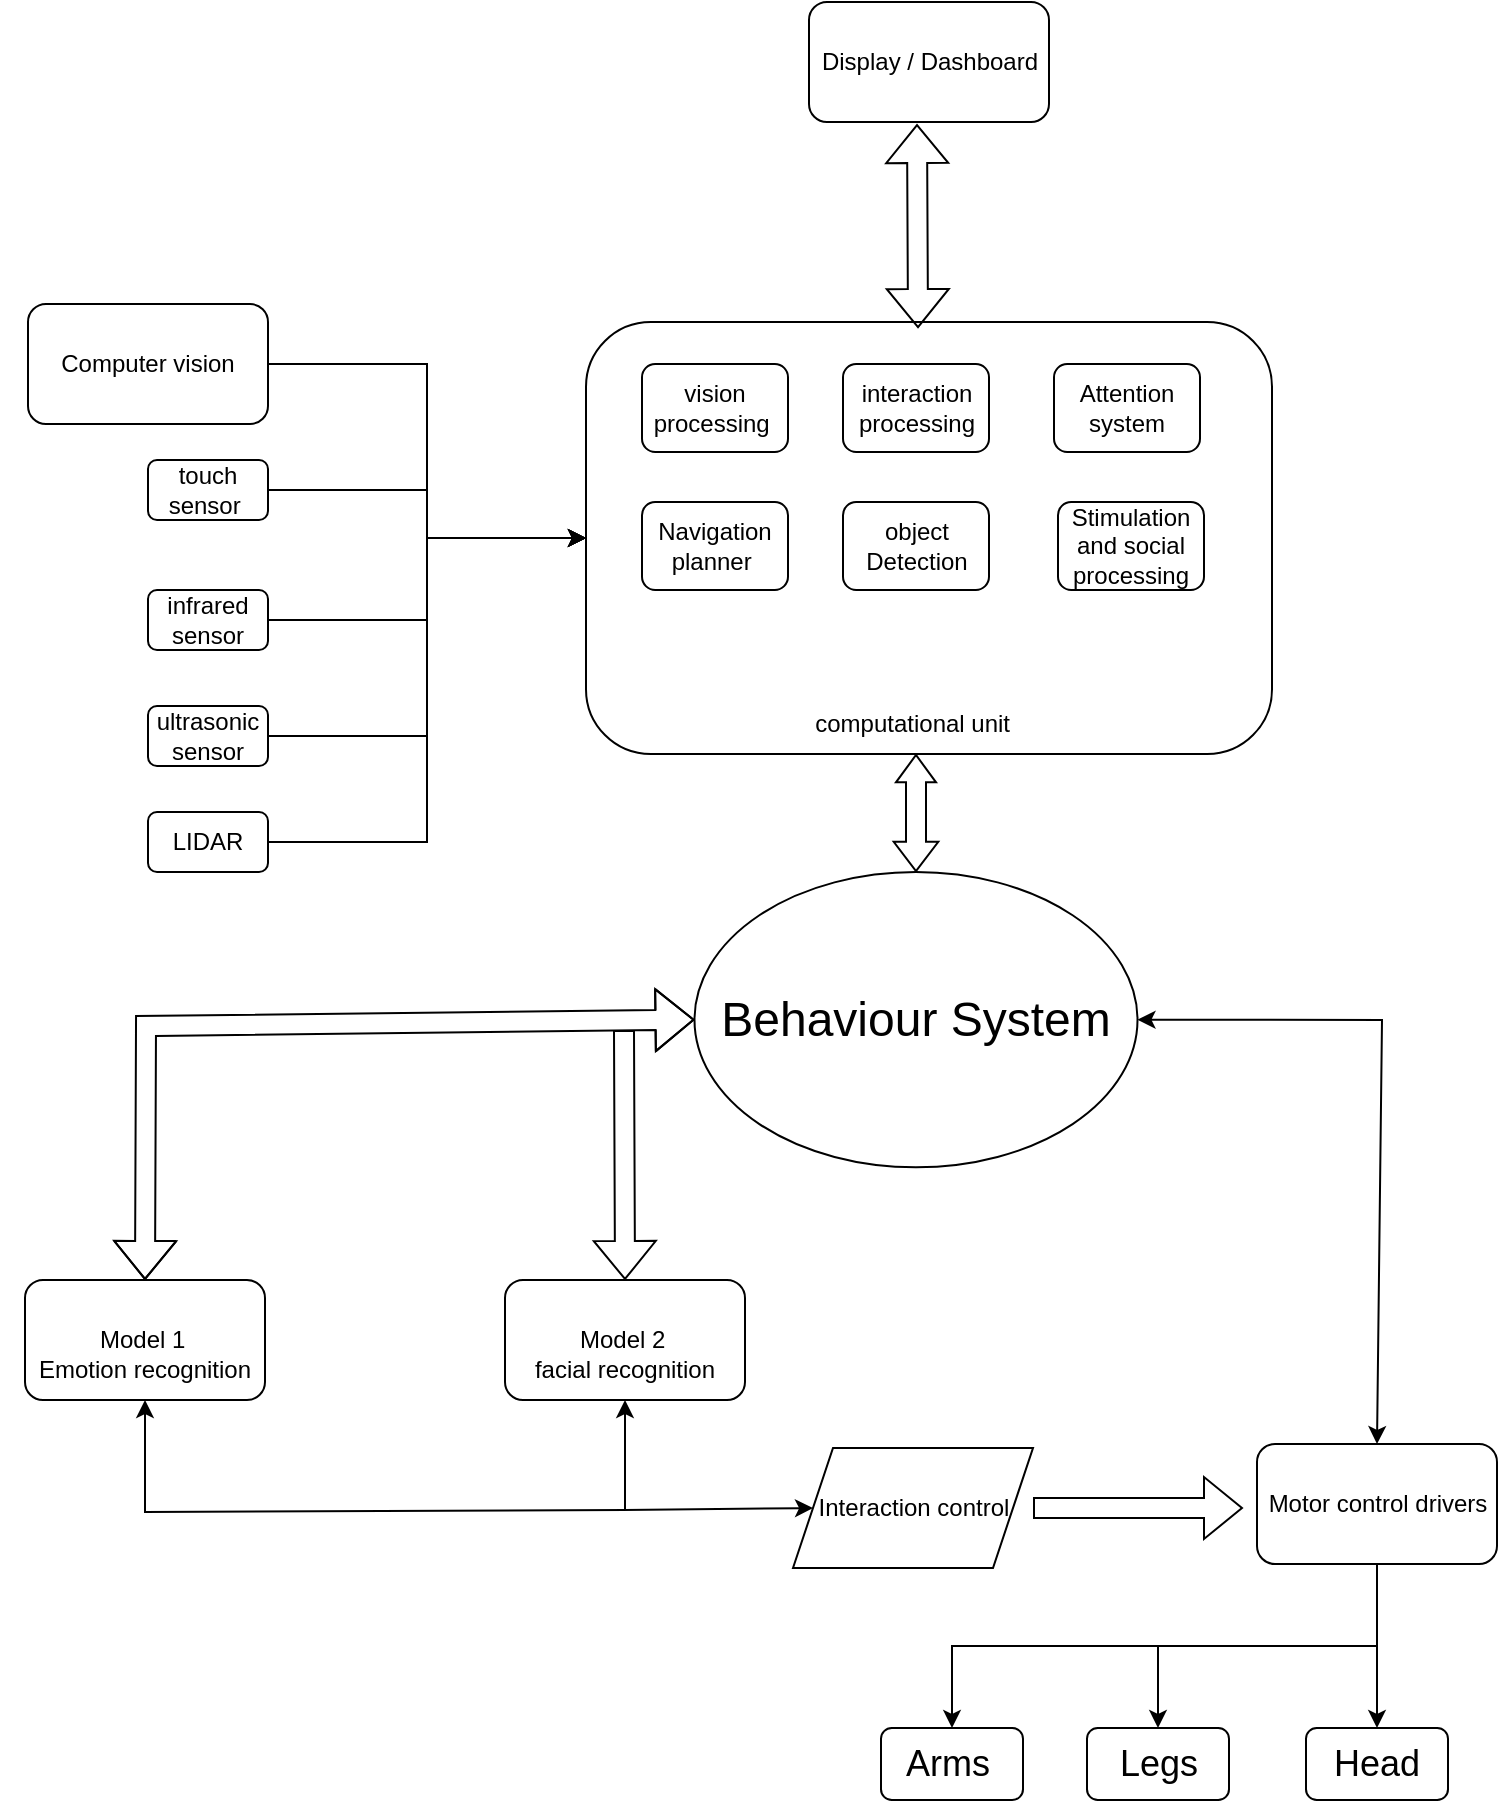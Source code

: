 <mxfile version="23.1.5" type="github">
  <diagram name="Page-1" id="lGvzbbGBWjcPcyGiY2V9">
    <mxGraphModel dx="2391" dy="1054" grid="0" gridSize="10" guides="1" tooltips="1" connect="1" arrows="1" fold="1" page="1" pageScale="1" pageWidth="827" pageHeight="1169" math="0" shadow="0">
      <root>
        <mxCell id="0" />
        <mxCell id="1" parent="0" />
        <mxCell id="dsFqU6F05Ea3vDLlV4PP-17" style="edgeStyle=orthogonalEdgeStyle;rounded=0;orthogonalLoop=1;jettySize=auto;html=1;exitX=1;exitY=0.5;exitDx=0;exitDy=0;" edge="1" parent="1" source="dsFqU6F05Ea3vDLlV4PP-1" target="dsFqU6F05Ea3vDLlV4PP-11">
          <mxGeometry relative="1" as="geometry" />
        </mxCell>
        <mxCell id="dsFqU6F05Ea3vDLlV4PP-1" value="Computer vision" style="rounded=1;whiteSpace=wrap;html=1;" vertex="1" parent="1">
          <mxGeometry x="42" y="264" width="120" height="60" as="geometry" />
        </mxCell>
        <mxCell id="dsFqU6F05Ea3vDLlV4PP-2" value="Model 1&amp;nbsp;" style="rounded=1;whiteSpace=wrap;html=1;" vertex="1" parent="1">
          <mxGeometry x="40.5" y="752" width="120" height="60" as="geometry" />
        </mxCell>
        <mxCell id="dsFqU6F05Ea3vDLlV4PP-4" value="Model 2&amp;nbsp;" style="rounded=1;whiteSpace=wrap;html=1;" vertex="1" parent="1">
          <mxGeometry x="280.5" y="752" width="120" height="60" as="geometry" />
        </mxCell>
        <mxCell id="dsFqU6F05Ea3vDLlV4PP-16" style="edgeStyle=orthogonalEdgeStyle;rounded=0;orthogonalLoop=1;jettySize=auto;html=1;exitX=1;exitY=0.5;exitDx=0;exitDy=0;entryX=0;entryY=0.5;entryDx=0;entryDy=0;" edge="1" parent="1" source="dsFqU6F05Ea3vDLlV4PP-5" target="dsFqU6F05Ea3vDLlV4PP-11">
          <mxGeometry relative="1" as="geometry" />
        </mxCell>
        <mxCell id="dsFqU6F05Ea3vDLlV4PP-5" value="touch sensor&amp;nbsp;" style="rounded=1;whiteSpace=wrap;html=1;" vertex="1" parent="1">
          <mxGeometry x="102" y="342" width="60" height="30" as="geometry" />
        </mxCell>
        <mxCell id="dsFqU6F05Ea3vDLlV4PP-11" value="" style="rounded=1;whiteSpace=wrap;html=1;" vertex="1" parent="1">
          <mxGeometry x="321" y="273" width="343" height="216" as="geometry" />
        </mxCell>
        <mxCell id="dsFqU6F05Ea3vDLlV4PP-15" style="edgeStyle=orthogonalEdgeStyle;rounded=0;orthogonalLoop=1;jettySize=auto;html=1;exitX=1;exitY=0.5;exitDx=0;exitDy=0;" edge="1" parent="1" source="dsFqU6F05Ea3vDLlV4PP-12" target="dsFqU6F05Ea3vDLlV4PP-11">
          <mxGeometry relative="1" as="geometry" />
        </mxCell>
        <mxCell id="dsFqU6F05Ea3vDLlV4PP-12" value="infrared sensor" style="rounded=1;whiteSpace=wrap;html=1;" vertex="1" parent="1">
          <mxGeometry x="102" y="407" width="60" height="30" as="geometry" />
        </mxCell>
        <mxCell id="dsFqU6F05Ea3vDLlV4PP-14" style="edgeStyle=orthogonalEdgeStyle;rounded=0;orthogonalLoop=1;jettySize=auto;html=1;exitX=1;exitY=0.5;exitDx=0;exitDy=0;entryX=0;entryY=0.5;entryDx=0;entryDy=0;" edge="1" parent="1" source="dsFqU6F05Ea3vDLlV4PP-13" target="dsFqU6F05Ea3vDLlV4PP-11">
          <mxGeometry relative="1" as="geometry" />
        </mxCell>
        <mxCell id="dsFqU6F05Ea3vDLlV4PP-13" value="ultrasonic sensor" style="rounded=1;whiteSpace=wrap;html=1;" vertex="1" parent="1">
          <mxGeometry x="102" y="465" width="60" height="30" as="geometry" />
        </mxCell>
        <mxCell id="dsFqU6F05Ea3vDLlV4PP-43" style="edgeStyle=orthogonalEdgeStyle;rounded=0;orthogonalLoop=1;jettySize=auto;html=1;exitX=0.5;exitY=1;exitDx=0;exitDy=0;entryX=0.5;entryY=0;entryDx=0;entryDy=0;" edge="1" parent="1" source="dsFqU6F05Ea3vDLlV4PP-18" target="dsFqU6F05Ea3vDLlV4PP-41">
          <mxGeometry relative="1" as="geometry" />
        </mxCell>
        <mxCell id="dsFqU6F05Ea3vDLlV4PP-44" style="edgeStyle=orthogonalEdgeStyle;rounded=0;orthogonalLoop=1;jettySize=auto;html=1;exitX=0.5;exitY=1;exitDx=0;exitDy=0;entryX=0.5;entryY=0;entryDx=0;entryDy=0;" edge="1" parent="1" source="dsFqU6F05Ea3vDLlV4PP-18" target="dsFqU6F05Ea3vDLlV4PP-42">
          <mxGeometry relative="1" as="geometry" />
        </mxCell>
        <mxCell id="dsFqU6F05Ea3vDLlV4PP-45" style="edgeStyle=orthogonalEdgeStyle;rounded=0;orthogonalLoop=1;jettySize=auto;html=1;exitX=0.5;exitY=1;exitDx=0;exitDy=0;" edge="1" parent="1" source="dsFqU6F05Ea3vDLlV4PP-18" target="dsFqU6F05Ea3vDLlV4PP-39">
          <mxGeometry relative="1" as="geometry" />
        </mxCell>
        <mxCell id="dsFqU6F05Ea3vDLlV4PP-18" value="Motor control drivers" style="rounded=1;whiteSpace=wrap;html=1;" vertex="1" parent="1">
          <mxGeometry x="656.5" y="834" width="120" height="60" as="geometry" />
        </mxCell>
        <mxCell id="dsFqU6F05Ea3vDLlV4PP-30" value="computational unit&amp;nbsp;" style="text;html=1;align=center;verticalAlign=middle;whiteSpace=wrap;rounded=0;" vertex="1" parent="1">
          <mxGeometry x="404" y="459" width="164" height="30" as="geometry" />
        </mxCell>
        <mxCell id="dsFqU6F05Ea3vDLlV4PP-31" value="vision processing&amp;nbsp;" style="rounded=1;whiteSpace=wrap;html=1;" vertex="1" parent="1">
          <mxGeometry x="349" y="294" width="73" height="44" as="geometry" />
        </mxCell>
        <mxCell id="dsFqU6F05Ea3vDLlV4PP-34" style="edgeStyle=orthogonalEdgeStyle;rounded=0;orthogonalLoop=1;jettySize=auto;html=1;exitX=1;exitY=0.5;exitDx=0;exitDy=0;entryX=0;entryY=0.5;entryDx=0;entryDy=0;" edge="1" parent="1" source="dsFqU6F05Ea3vDLlV4PP-33" target="dsFqU6F05Ea3vDLlV4PP-11">
          <mxGeometry relative="1" as="geometry" />
        </mxCell>
        <mxCell id="dsFqU6F05Ea3vDLlV4PP-33" value="LIDAR" style="rounded=1;whiteSpace=wrap;html=1;" vertex="1" parent="1">
          <mxGeometry x="102" y="518" width="60" height="30" as="geometry" />
        </mxCell>
        <mxCell id="dsFqU6F05Ea3vDLlV4PP-35" value="Navigation planner&amp;nbsp;" style="rounded=1;whiteSpace=wrap;html=1;" vertex="1" parent="1">
          <mxGeometry x="349" y="363" width="73" height="44" as="geometry" />
        </mxCell>
        <mxCell id="dsFqU6F05Ea3vDLlV4PP-36" value="interaction processing" style="rounded=1;whiteSpace=wrap;html=1;" vertex="1" parent="1">
          <mxGeometry x="449.5" y="294" width="73" height="44" as="geometry" />
        </mxCell>
        <mxCell id="dsFqU6F05Ea3vDLlV4PP-39" value="&lt;font style=&quot;font-size: 18px;&quot;&gt;Arms&amp;nbsp;&lt;/font&gt;" style="rounded=1;whiteSpace=wrap;html=1;" vertex="1" parent="1">
          <mxGeometry x="468.5" y="976" width="71" height="36" as="geometry" />
        </mxCell>
        <mxCell id="dsFqU6F05Ea3vDLlV4PP-41" value="&lt;span style=&quot;font-size: 18px;&quot;&gt;Legs&lt;/span&gt;" style="rounded=1;whiteSpace=wrap;html=1;" vertex="1" parent="1">
          <mxGeometry x="571.5" y="976" width="71" height="36" as="geometry" />
        </mxCell>
        <mxCell id="dsFqU6F05Ea3vDLlV4PP-42" value="&lt;span style=&quot;font-size: 18px;&quot;&gt;Head&lt;/span&gt;" style="rounded=1;whiteSpace=wrap;html=1;" vertex="1" parent="1">
          <mxGeometry x="681" y="976" width="71" height="36" as="geometry" />
        </mxCell>
        <mxCell id="dsFqU6F05Ea3vDLlV4PP-46" value="object Detection" style="rounded=1;whiteSpace=wrap;html=1;" vertex="1" parent="1">
          <mxGeometry x="449.5" y="363" width="73" height="44" as="geometry" />
        </mxCell>
        <mxCell id="dsFqU6F05Ea3vDLlV4PP-47" value="Interaction control" style="shape=parallelogram;perimeter=parallelogramPerimeter;whiteSpace=wrap;html=1;fixedSize=1;" vertex="1" parent="1">
          <mxGeometry x="424.5" y="836" width="120" height="60" as="geometry" />
        </mxCell>
        <mxCell id="dsFqU6F05Ea3vDLlV4PP-48" value="" style="endArrow=classic;startArrow=classic;html=1;rounded=0;entryX=0;entryY=0.5;entryDx=0;entryDy=0;exitX=0.5;exitY=1;exitDx=0;exitDy=0;" edge="1" parent="1" source="dsFqU6F05Ea3vDLlV4PP-4" target="dsFqU6F05Ea3vDLlV4PP-47">
          <mxGeometry width="50" height="50" relative="1" as="geometry">
            <mxPoint x="468.5" y="856" as="sourcePoint" />
            <mxPoint x="518.5" y="806" as="targetPoint" />
            <Array as="points">
              <mxPoint x="340.5" y="867" />
            </Array>
          </mxGeometry>
        </mxCell>
        <mxCell id="dsFqU6F05Ea3vDLlV4PP-49" value="" style="endArrow=classic;html=1;rounded=0;entryX=0.5;entryY=1;entryDx=0;entryDy=0;" edge="1" parent="1" target="dsFqU6F05Ea3vDLlV4PP-2">
          <mxGeometry width="50" height="50" relative="1" as="geometry">
            <mxPoint x="340.5" y="867" as="sourcePoint" />
            <mxPoint x="518.5" y="806" as="targetPoint" />
            <Array as="points">
              <mxPoint x="100.5" y="868" />
            </Array>
          </mxGeometry>
        </mxCell>
        <mxCell id="dsFqU6F05Ea3vDLlV4PP-50" value="" style="shape=flexArrow;endArrow=classic;html=1;rounded=0;" edge="1" parent="1">
          <mxGeometry width="50" height="50" relative="1" as="geometry">
            <mxPoint x="544.5" y="866" as="sourcePoint" />
            <mxPoint x="649.5" y="866" as="targetPoint" />
          </mxGeometry>
        </mxCell>
        <mxCell id="dsFqU6F05Ea3vDLlV4PP-54" value="Display / Dashboard" style="rounded=1;whiteSpace=wrap;html=1;" vertex="1" parent="1">
          <mxGeometry x="432.5" y="113" width="120" height="60" as="geometry" />
        </mxCell>
        <mxCell id="dsFqU6F05Ea3vDLlV4PP-55" value="Emotion recognition" style="text;html=1;align=center;verticalAlign=middle;whiteSpace=wrap;rounded=0;" vertex="1" parent="1">
          <mxGeometry x="28" y="782" width="145" height="30" as="geometry" />
        </mxCell>
        <mxCell id="dsFqU6F05Ea3vDLlV4PP-56" value="facial recognition" style="text;html=1;align=center;verticalAlign=middle;whiteSpace=wrap;rounded=0;" vertex="1" parent="1">
          <mxGeometry x="268" y="782" width="145" height="30" as="geometry" />
        </mxCell>
        <mxCell id="dsFqU6F05Ea3vDLlV4PP-57" value="Attention system" style="rounded=1;whiteSpace=wrap;html=1;" vertex="1" parent="1">
          <mxGeometry x="555" y="294" width="73" height="44" as="geometry" />
        </mxCell>
        <mxCell id="dsFqU6F05Ea3vDLlV4PP-58" value="Stimulation and social processing" style="rounded=1;whiteSpace=wrap;html=1;" vertex="1" parent="1">
          <mxGeometry x="557" y="363" width="73" height="44" as="geometry" />
        </mxCell>
        <mxCell id="dsFqU6F05Ea3vDLlV4PP-59" value="" style="shape=flexArrow;endArrow=classic;startArrow=classic;html=1;rounded=0;entryX=0.45;entryY=1.017;entryDx=0;entryDy=0;entryPerimeter=0;exitX=0.484;exitY=0.014;exitDx=0;exitDy=0;exitPerimeter=0;" edge="1" parent="1" source="dsFqU6F05Ea3vDLlV4PP-11" target="dsFqU6F05Ea3vDLlV4PP-54">
          <mxGeometry width="100" height="100" relative="1" as="geometry">
            <mxPoint x="547" y="410" as="sourcePoint" />
            <mxPoint x="647" y="310" as="targetPoint" />
          </mxGeometry>
        </mxCell>
        <mxCell id="dsFqU6F05Ea3vDLlV4PP-60" value="&lt;font style=&quot;font-size: 24px;&quot;&gt;Behaviour System&lt;/font&gt;" style="ellipse;whiteSpace=wrap;html=1;" vertex="1" parent="1">
          <mxGeometry x="375.25" y="548" width="221.5" height="147.67" as="geometry" />
        </mxCell>
        <mxCell id="dsFqU6F05Ea3vDLlV4PP-61" value="" style="shape=flexArrow;endArrow=classic;startArrow=classic;html=1;rounded=0;entryX=0;entryY=0.5;entryDx=0;entryDy=0;exitX=0.5;exitY=0;exitDx=0;exitDy=0;" edge="1" parent="1" source="dsFqU6F05Ea3vDLlV4PP-2" target="dsFqU6F05Ea3vDLlV4PP-60">
          <mxGeometry width="100" height="100" relative="1" as="geometry">
            <mxPoint x="96" y="752" as="sourcePoint" />
            <mxPoint x="370.75" y="621.835" as="targetPoint" />
            <Array as="points">
              <mxPoint x="101" y="625" />
            </Array>
          </mxGeometry>
        </mxCell>
        <mxCell id="dsFqU6F05Ea3vDLlV4PP-62" value="" style="shape=flexArrow;endArrow=classic;html=1;rounded=0;entryX=0.5;entryY=0;entryDx=0;entryDy=0;" edge="1" parent="1" target="dsFqU6F05Ea3vDLlV4PP-4">
          <mxGeometry width="50" height="50" relative="1" as="geometry">
            <mxPoint x="340" y="627" as="sourcePoint" />
            <mxPoint x="622" y="628" as="targetPoint" />
          </mxGeometry>
        </mxCell>
        <mxCell id="dsFqU6F05Ea3vDLlV4PP-64" value="" style="shape=flexArrow;endArrow=classic;startArrow=classic;html=1;rounded=0;entryX=0.5;entryY=1;entryDx=0;entryDy=0;exitX=0.5;exitY=0;exitDx=0;exitDy=0;endWidth=9.032;endSize=4.215;startWidth=11.29;startSize=4.537;" edge="1" parent="1" source="dsFqU6F05Ea3vDLlV4PP-60" target="dsFqU6F05Ea3vDLlV4PP-30">
          <mxGeometry width="100" height="100" relative="1" as="geometry">
            <mxPoint x="417" y="591" as="sourcePoint" />
            <mxPoint x="517" y="491" as="targetPoint" />
          </mxGeometry>
        </mxCell>
        <mxCell id="dsFqU6F05Ea3vDLlV4PP-65" value="" style="endArrow=classic;startArrow=classic;html=1;rounded=0;entryX=1;entryY=0.5;entryDx=0;entryDy=0;exitX=0.5;exitY=0;exitDx=0;exitDy=0;" edge="1" parent="1" source="dsFqU6F05Ea3vDLlV4PP-18" target="dsFqU6F05Ea3vDLlV4PP-60">
          <mxGeometry width="50" height="50" relative="1" as="geometry">
            <mxPoint x="653" y="700" as="sourcePoint" />
            <mxPoint x="703" y="650" as="targetPoint" />
            <Array as="points">
              <mxPoint x="719" y="622" />
            </Array>
          </mxGeometry>
        </mxCell>
      </root>
    </mxGraphModel>
  </diagram>
</mxfile>
